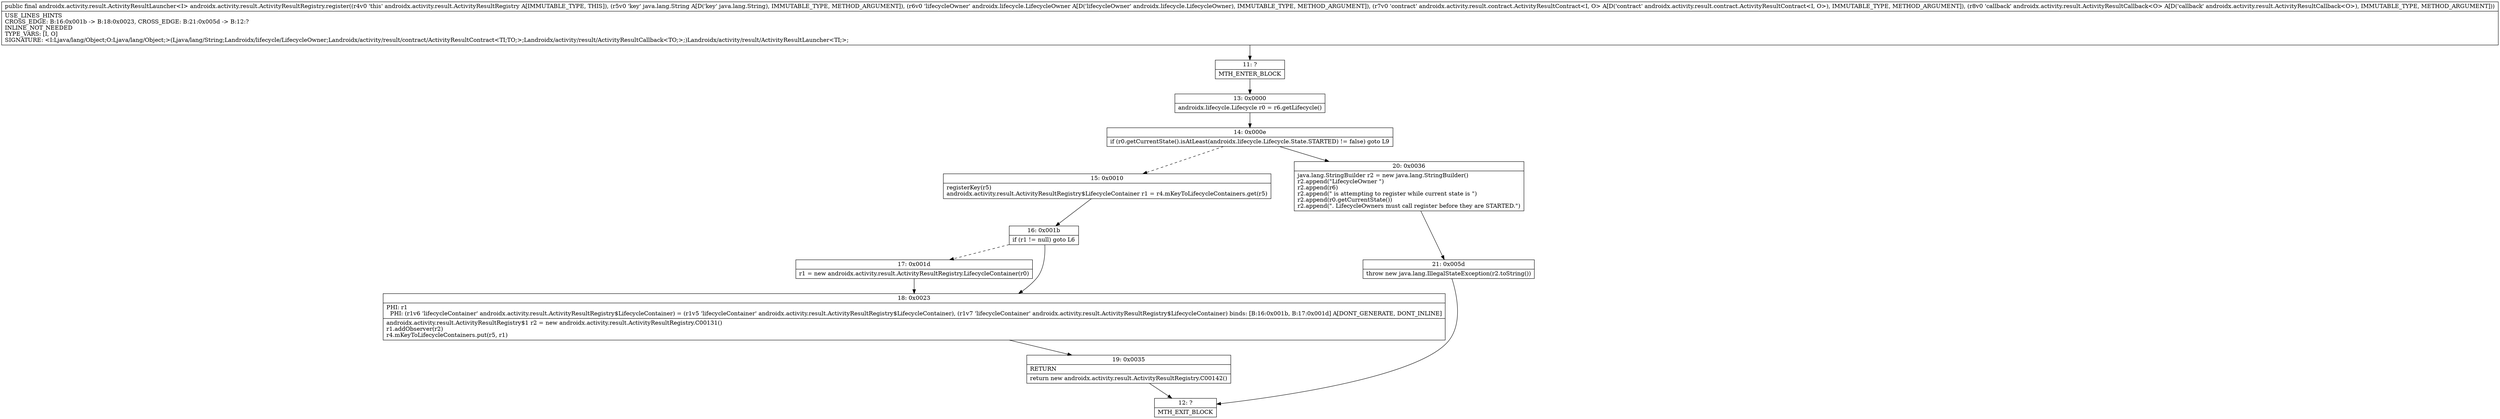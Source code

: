 digraph "CFG forandroidx.activity.result.ActivityResultRegistry.register(Ljava\/lang\/String;Landroidx\/lifecycle\/LifecycleOwner;Landroidx\/activity\/result\/contract\/ActivityResultContract;Landroidx\/activity\/result\/ActivityResultCallback;)Landroidx\/activity\/result\/ActivityResultLauncher;" {
Node_11 [shape=record,label="{11\:\ ?|MTH_ENTER_BLOCK\l}"];
Node_13 [shape=record,label="{13\:\ 0x0000|androidx.lifecycle.Lifecycle r0 = r6.getLifecycle()\l}"];
Node_14 [shape=record,label="{14\:\ 0x000e|if (r0.getCurrentState().isAtLeast(androidx.lifecycle.Lifecycle.State.STARTED) != false) goto L9\l}"];
Node_15 [shape=record,label="{15\:\ 0x0010|registerKey(r5)\landroidx.activity.result.ActivityResultRegistry$LifecycleContainer r1 = r4.mKeyToLifecycleContainers.get(r5)\l}"];
Node_16 [shape=record,label="{16\:\ 0x001b|if (r1 != null) goto L6\l}"];
Node_17 [shape=record,label="{17\:\ 0x001d|r1 = new androidx.activity.result.ActivityResultRegistry.LifecycleContainer(r0)\l}"];
Node_18 [shape=record,label="{18\:\ 0x0023|PHI: r1 \l  PHI: (r1v6 'lifecycleContainer' androidx.activity.result.ActivityResultRegistry$LifecycleContainer) = (r1v5 'lifecycleContainer' androidx.activity.result.ActivityResultRegistry$LifecycleContainer), (r1v7 'lifecycleContainer' androidx.activity.result.ActivityResultRegistry$LifecycleContainer) binds: [B:16:0x001b, B:17:0x001d] A[DONT_GENERATE, DONT_INLINE]\l|androidx.activity.result.ActivityResultRegistry$1 r2 = new androidx.activity.result.ActivityResultRegistry.C00131()\lr1.addObserver(r2)\lr4.mKeyToLifecycleContainers.put(r5, r1)\l}"];
Node_19 [shape=record,label="{19\:\ 0x0035|RETURN\l|return new androidx.activity.result.ActivityResultRegistry.C00142()\l}"];
Node_12 [shape=record,label="{12\:\ ?|MTH_EXIT_BLOCK\l}"];
Node_20 [shape=record,label="{20\:\ 0x0036|java.lang.StringBuilder r2 = new java.lang.StringBuilder()\lr2.append(\"LifecycleOwner \")\lr2.append(r6)\lr2.append(\" is attempting to register while current state is \")\lr2.append(r0.getCurrentState())\lr2.append(\". LifecycleOwners must call register before they are STARTED.\")\l}"];
Node_21 [shape=record,label="{21\:\ 0x005d|throw new java.lang.IllegalStateException(r2.toString())\l}"];
MethodNode[shape=record,label="{public final androidx.activity.result.ActivityResultLauncher\<I\> androidx.activity.result.ActivityResultRegistry.register((r4v0 'this' androidx.activity.result.ActivityResultRegistry A[IMMUTABLE_TYPE, THIS]), (r5v0 'key' java.lang.String A[D('key' java.lang.String), IMMUTABLE_TYPE, METHOD_ARGUMENT]), (r6v0 'lifecycleOwner' androidx.lifecycle.LifecycleOwner A[D('lifecycleOwner' androidx.lifecycle.LifecycleOwner), IMMUTABLE_TYPE, METHOD_ARGUMENT]), (r7v0 'contract' androidx.activity.result.contract.ActivityResultContract\<I, O\> A[D('contract' androidx.activity.result.contract.ActivityResultContract\<I, O\>), IMMUTABLE_TYPE, METHOD_ARGUMENT]), (r8v0 'callback' androidx.activity.result.ActivityResultCallback\<O\> A[D('callback' androidx.activity.result.ActivityResultCallback\<O\>), IMMUTABLE_TYPE, METHOD_ARGUMENT]))  | USE_LINES_HINTS\lCROSS_EDGE: B:16:0x001b \-\> B:18:0x0023, CROSS_EDGE: B:21:0x005d \-\> B:12:?\lINLINE_NOT_NEEDED\lTYPE_VARS: [I, O]\lSIGNATURE: \<I:Ljava\/lang\/Object;O:Ljava\/lang\/Object;\>(Ljava\/lang\/String;Landroidx\/lifecycle\/LifecycleOwner;Landroidx\/activity\/result\/contract\/ActivityResultContract\<TI;TO;\>;Landroidx\/activity\/result\/ActivityResultCallback\<TO;\>;)Landroidx\/activity\/result\/ActivityResultLauncher\<TI;\>;\l}"];
MethodNode -> Node_11;Node_11 -> Node_13;
Node_13 -> Node_14;
Node_14 -> Node_15[style=dashed];
Node_14 -> Node_20;
Node_15 -> Node_16;
Node_16 -> Node_17[style=dashed];
Node_16 -> Node_18;
Node_17 -> Node_18;
Node_18 -> Node_19;
Node_19 -> Node_12;
Node_20 -> Node_21;
Node_21 -> Node_12;
}

